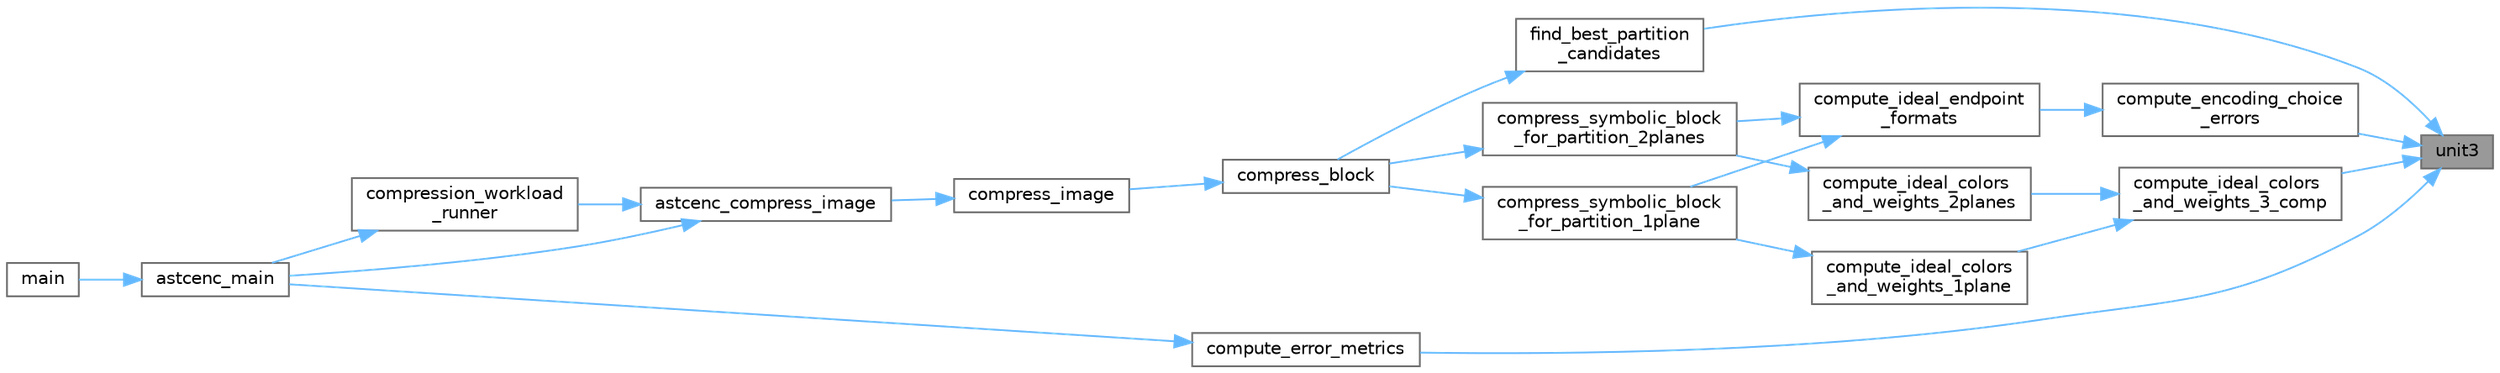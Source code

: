 digraph "unit3"
{
 // LATEX_PDF_SIZE
  bgcolor="transparent";
  edge [fontname=Helvetica,fontsize=10,labelfontname=Helvetica,labelfontsize=10];
  node [fontname=Helvetica,fontsize=10,shape=box,height=0.2,width=0.4];
  rankdir="RL";
  Node1 [id="Node000001",label="unit3",height=0.2,width=0.4,color="gray40", fillcolor="grey60", style="filled", fontcolor="black",tooltip="Factory that returns a unit length 3 component vfloat4."];
  Node1 -> Node2 [id="edge22_Node000001_Node000002",dir="back",color="steelblue1",style="solid",tooltip=" "];
  Node2 [id="Node000002",label="compute_encoding_choice\l_errors",height=0.2,width=0.4,color="grey40", fillcolor="white", style="filled",URL="$astcenc__pick__best__endpoint__format_8cpp.html#affc96d3eeffef962cd64307bf0b85590",tooltip="For a given set of input colors and partitioning determine endpoint encode errors."];
  Node2 -> Node3 [id="edge23_Node000002_Node000003",dir="back",color="steelblue1",style="solid",tooltip=" "];
  Node3 [id="Node000003",label="compute_ideal_endpoint\l_formats",height=0.2,width=0.4,color="grey40", fillcolor="white", style="filled",URL="$astcenc__pick__best__endpoint__format_8cpp.html#a81c7b68e8c7b82a5ff718f21bd4f3c35",tooltip="Identify, for each mode, which set of color endpoint produces the best result."];
  Node3 -> Node4 [id="edge24_Node000003_Node000004",dir="back",color="steelblue1",style="solid",tooltip=" "];
  Node4 [id="Node000004",label="compress_symbolic_block\l_for_partition_1plane",height=0.2,width=0.4,color="grey40", fillcolor="white", style="filled",URL="$astcenc__compress__symbolic_8cpp.html#af5f518a15600c71922e69267dea2db99",tooltip="Compress a block using a chosen partitioning and 1 plane of weights."];
  Node4 -> Node5 [id="edge25_Node000004_Node000005",dir="back",color="steelblue1",style="solid",tooltip=" "];
  Node5 [id="Node000005",label="compress_block",height=0.2,width=0.4,color="grey40", fillcolor="white", style="filled",URL="$astcenc__compress__symbolic_8cpp.html#a579b9a2ceeecda2fb3abe63b8311df1c",tooltip="Compress an image block into a physical block."];
  Node5 -> Node6 [id="edge26_Node000005_Node000006",dir="back",color="steelblue1",style="solid",tooltip=" "];
  Node6 [id="Node000006",label="compress_image",height=0.2,width=0.4,color="grey40", fillcolor="white", style="filled",URL="$astcenc__entry_8cpp.html#acbecfd32ce013d567cac16a877c20f42",tooltip="Compress an image, after any preflight has completed."];
  Node6 -> Node7 [id="edge27_Node000006_Node000007",dir="back",color="steelblue1",style="solid",tooltip=" "];
  Node7 [id="Node000007",label="astcenc_compress_image",height=0.2,width=0.4,color="grey40", fillcolor="white", style="filled",URL="$astcenc__entry_8cpp.html#ad762aa055eed75156c99309158a40e90",tooltip="Compress an image."];
  Node7 -> Node8 [id="edge28_Node000007_Node000008",dir="back",color="steelblue1",style="solid",tooltip=" "];
  Node8 [id="Node000008",label="astcenc_main",height=0.2,width=0.4,color="grey40", fillcolor="white", style="filled",URL="$astcenccli__toplevel_8cpp.html#a073d18880f24fd648661b01d2e20340e",tooltip="Application entry point."];
  Node8 -> Node9 [id="edge29_Node000008_Node000009",dir="back",color="steelblue1",style="solid",tooltip=" "];
  Node9 [id="Node000009",label="main",height=0.2,width=0.4,color="grey40", fillcolor="white", style="filled",URL="$astcenccli__entry_8cpp.html#a3c04138a5bfe5d72780bb7e82a18e627",tooltip=" "];
  Node7 -> Node10 [id="edge30_Node000007_Node000010",dir="back",color="steelblue1",style="solid",tooltip=" "];
  Node10 [id="Node000010",label="compression_workload\l_runner",height=0.2,width=0.4,color="grey40", fillcolor="white", style="filled",URL="$astcenccli__toplevel_8cpp.html#a57bafe66bbd689a53aad2d190fe7a3fa",tooltip="Runner callback function for a compression worker thread."];
  Node10 -> Node8 [id="edge31_Node000010_Node000008",dir="back",color="steelblue1",style="solid",tooltip=" "];
  Node3 -> Node11 [id="edge32_Node000003_Node000011",dir="back",color="steelblue1",style="solid",tooltip=" "];
  Node11 [id="Node000011",label="compress_symbolic_block\l_for_partition_2planes",height=0.2,width=0.4,color="grey40", fillcolor="white", style="filled",URL="$astcenc__compress__symbolic_8cpp.html#af11a976c8ea386db054bef472ce0667c",tooltip="Compress a block using a chosen partitioning and 2 planes of weights."];
  Node11 -> Node5 [id="edge33_Node000011_Node000005",dir="back",color="steelblue1",style="solid",tooltip=" "];
  Node1 -> Node12 [id="edge34_Node000001_Node000012",dir="back",color="steelblue1",style="solid",tooltip=" "];
  Node12 [id="Node000012",label="compute_error_metrics",height=0.2,width=0.4,color="grey40", fillcolor="white", style="filled",URL="$astcenccli__error__metrics_8cpp.html#a478be461420681d7c83aa89569ea92c4",tooltip="Compute error metrics comparing two images."];
  Node12 -> Node8 [id="edge35_Node000012_Node000008",dir="back",color="steelblue1",style="solid",tooltip=" "];
  Node1 -> Node13 [id="edge36_Node000001_Node000013",dir="back",color="steelblue1",style="solid",tooltip=" "];
  Node13 [id="Node000013",label="compute_ideal_colors\l_and_weights_3_comp",height=0.2,width=0.4,color="grey40", fillcolor="white", style="filled",URL="$astcenc__ideal__endpoints__and__weights_8cpp.html#a7ec20ff2556f6357cc0754c13e841262",tooltip="Compute the ideal endpoints and weights for 3 color components."];
  Node13 -> Node14 [id="edge37_Node000013_Node000014",dir="back",color="steelblue1",style="solid",tooltip=" "];
  Node14 [id="Node000014",label="compute_ideal_colors\l_and_weights_1plane",height=0.2,width=0.4,color="grey40", fillcolor="white", style="filled",URL="$astcenc__ideal__endpoints__and__weights_8cpp.html#afa8cab65d4b6f0cbece52eec38aed523",tooltip="Compute ideal endpoint colors and weights for 1 plane of weights."];
  Node14 -> Node4 [id="edge38_Node000014_Node000004",dir="back",color="steelblue1",style="solid",tooltip=" "];
  Node13 -> Node15 [id="edge39_Node000013_Node000015",dir="back",color="steelblue1",style="solid",tooltip=" "];
  Node15 [id="Node000015",label="compute_ideal_colors\l_and_weights_2planes",height=0.2,width=0.4,color="grey40", fillcolor="white", style="filled",URL="$astcenc__ideal__endpoints__and__weights_8cpp.html#a52d3985007cfc83025661e0347bc00cc",tooltip="Compute ideal endpoint colors and weights for 2 planes of weights."];
  Node15 -> Node11 [id="edge40_Node000015_Node000011",dir="back",color="steelblue1",style="solid",tooltip=" "];
  Node1 -> Node16 [id="edge41_Node000001_Node000016",dir="back",color="steelblue1",style="solid",tooltip=" "];
  Node16 [id="Node000016",label="find_best_partition\l_candidates",height=0.2,width=0.4,color="grey40", fillcolor="white", style="filled",URL="$astcenc__find__best__partitioning_8cpp.html#a7577b3047a3f9f0fe44fd579f5450630",tooltip="Find the best set of partitions to trial for a given block."];
  Node16 -> Node5 [id="edge42_Node000016_Node000005",dir="back",color="steelblue1",style="solid",tooltip=" "];
}
